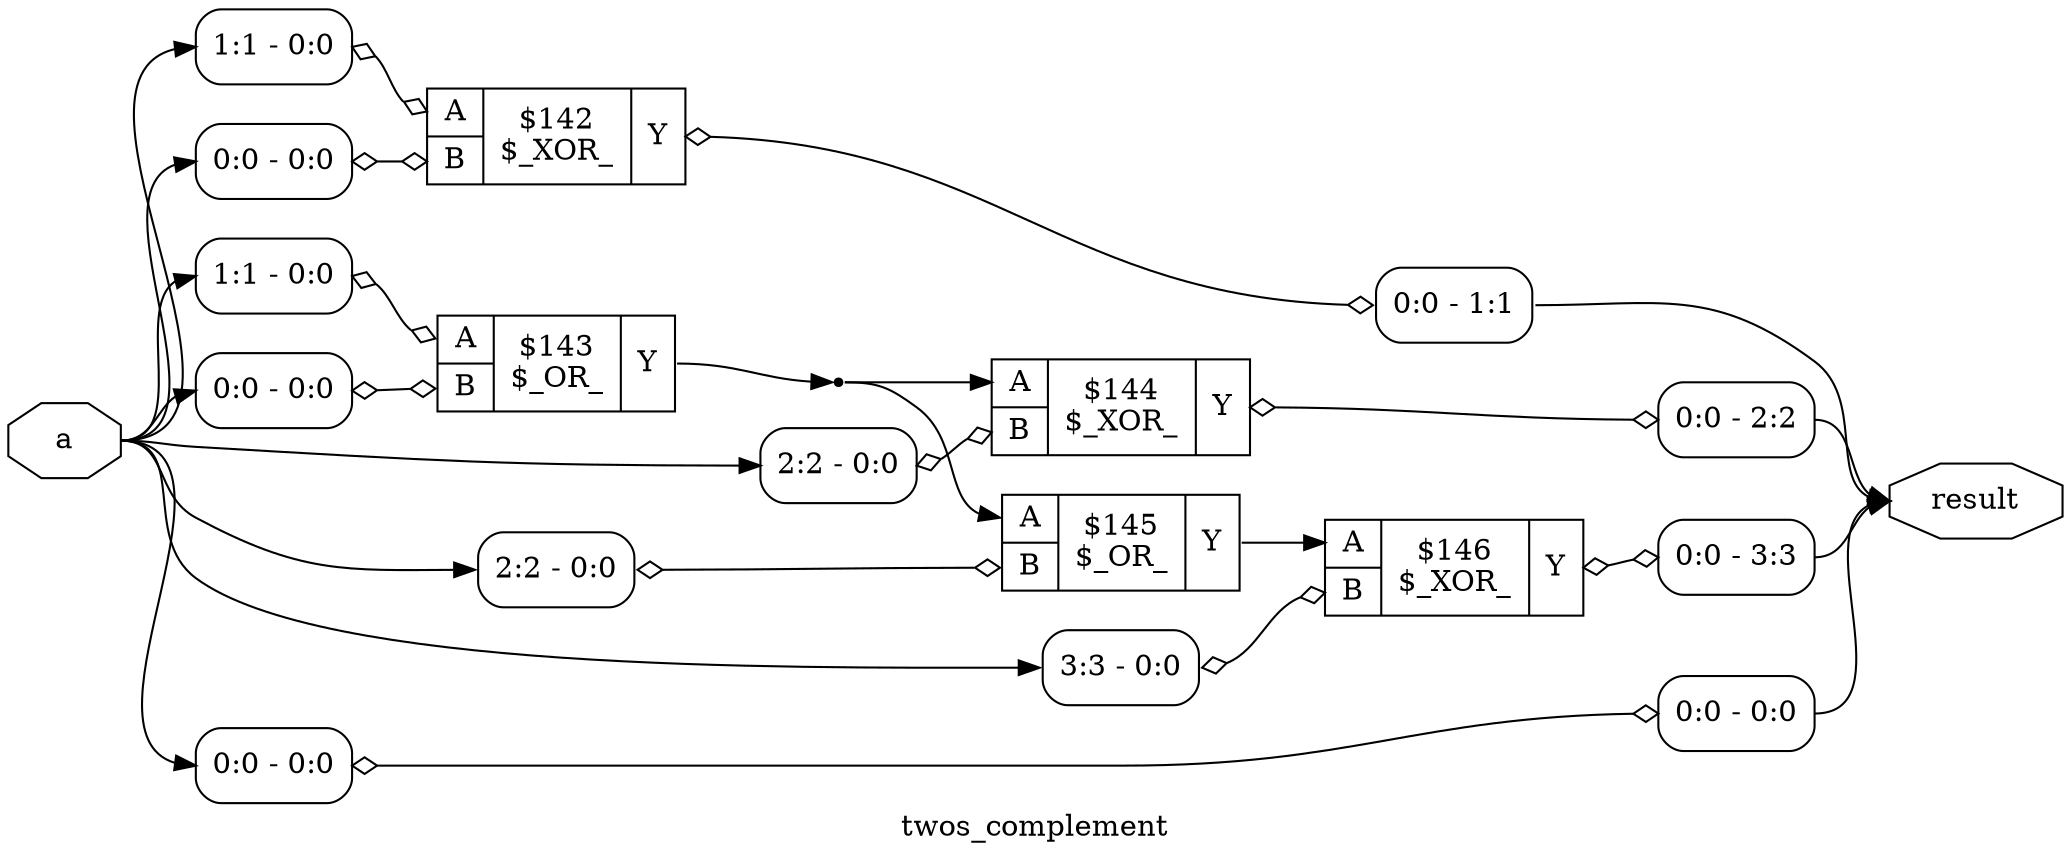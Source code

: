 digraph "twos_complement" {
label="twos_complement";
rankdir="LR";
remincross=true;
n3 [ shape=octagon, label="a", color="black", fontcolor="black" ];
n4 [ shape=octagon, label="result", color="black", fontcolor="black" ];
c8 [ shape=record, label="{{<p5> A|<p6> B}|$142\n$_XOR_|{<p7> Y}}",  ];
x0 [ shape=record, style=rounded, label="<s0> 1:1 - 0:0 ", color="black", fontcolor="black" ];
x0:e -> c8:p5:w [arrowhead=odiamond, arrowtail=odiamond, dir=both, color="black", fontcolor="black", label=""];
x1 [ shape=record, style=rounded, label="<s0> 0:0 - 0:0 ", color="black", fontcolor="black" ];
x1:e -> c8:p6:w [arrowhead=odiamond, arrowtail=odiamond, dir=both, color="black", fontcolor="black", label=""];
x2 [ shape=record, style=rounded, label="<s0> 0:0 - 1:1 ", color="black", fontcolor="black" ];
c8:p7:e -> x2:w [arrowhead=odiamond, arrowtail=odiamond, dir=both, color="black", fontcolor="black", label=""];
c9 [ shape=record, label="{{<p5> A|<p6> B}|$143\n$_OR_|{<p7> Y}}",  ];
x3 [ shape=record, style=rounded, label="<s0> 1:1 - 0:0 ", color="black", fontcolor="black" ];
x3:e -> c9:p5:w [arrowhead=odiamond, arrowtail=odiamond, dir=both, color="black", fontcolor="black", label=""];
x4 [ shape=record, style=rounded, label="<s0> 0:0 - 0:0 ", color="black", fontcolor="black" ];
x4:e -> c9:p6:w [arrowhead=odiamond, arrowtail=odiamond, dir=both, color="black", fontcolor="black", label=""];
c10 [ shape=record, label="{{<p5> A|<p6> B}|$144\n$_XOR_|{<p7> Y}}",  ];
x5 [ shape=record, style=rounded, label="<s0> 2:2 - 0:0 ", color="black", fontcolor="black" ];
x5:e -> c10:p6:w [arrowhead=odiamond, arrowtail=odiamond, dir=both, color="black", fontcolor="black", label=""];
x6 [ shape=record, style=rounded, label="<s0> 0:0 - 2:2 ", color="black", fontcolor="black" ];
c10:p7:e -> x6:w [arrowhead=odiamond, arrowtail=odiamond, dir=both, color="black", fontcolor="black", label=""];
c11 [ shape=record, label="{{<p5> A|<p6> B}|$145\n$_OR_|{<p7> Y}}",  ];
x7 [ shape=record, style=rounded, label="<s0> 2:2 - 0:0 ", color="black", fontcolor="black" ];
x7:e -> c11:p6:w [arrowhead=odiamond, arrowtail=odiamond, dir=both, color="black", fontcolor="black", label=""];
c12 [ shape=record, label="{{<p5> A|<p6> B}|$146\n$_XOR_|{<p7> Y}}",  ];
x8 [ shape=record, style=rounded, label="<s0> 3:3 - 0:0 ", color="black", fontcolor="black" ];
x8:e -> c12:p6:w [arrowhead=odiamond, arrowtail=odiamond, dir=both, color="black", fontcolor="black", label=""];
x9 [ shape=record, style=rounded, label="<s0> 0:0 - 3:3 ", color="black", fontcolor="black" ];
c12:p7:e -> x9:w [arrowhead=odiamond, arrowtail=odiamond, dir=both, color="black", fontcolor="black", label=""];
x10 [ shape=record, style=rounded, label="<s0> 0:0 - 0:0 ", color="black", fontcolor="black" ];
x11 [ shape=record, style=rounded, label="<s0> 0:0 - 0:0 ", color="black", fontcolor="black" ];
x10:e -> x11:w [arrowhead=odiamond, arrowtail=odiamond, dir=both, color="black", fontcolor="black", label=""];
c11:p7:e -> c12:p5:w [color="black", fontcolor="black", label=""];
n2 [ shape=point ];
c9:p7:e -> n2:w [color="black", fontcolor="black", label=""];
n2:e -> c10:p5:w [color="black", fontcolor="black", label=""];
n2:e -> c11:p5:w [color="black", fontcolor="black", label=""];
n3:e -> x0:s0:w [color="black", fontcolor="black", label=""];
n3:e -> x10:s0:w [color="black", fontcolor="black", label=""];
n3:e -> x1:s0:w [color="black", fontcolor="black", label=""];
n3:e -> x3:s0:w [color="black", fontcolor="black", label=""];
n3:e -> x4:s0:w [color="black", fontcolor="black", label=""];
n3:e -> x5:s0:w [color="black", fontcolor="black", label=""];
n3:e -> x7:s0:w [color="black", fontcolor="black", label=""];
n3:e -> x8:s0:w [color="black", fontcolor="black", label=""];
x11:s0:e -> n4:w [color="black", fontcolor="black", label=""];
x2:s0:e -> n4:w [color="black", fontcolor="black", label=""];
x6:s0:e -> n4:w [color="black", fontcolor="black", label=""];
x9:s0:e -> n4:w [color="black", fontcolor="black", label=""];
}
